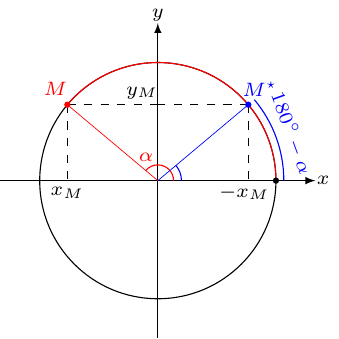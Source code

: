 \documentclass[crop]{standalone}
\usepackage[dvipsnames]{xcolor}
\usepackage{tikz}
\usetikzlibrary{positioning}

\begin{document}
  \begin{tikzpicture}[font=\scriptsize]
    \def\r{1.5}
    \def\t{140}
    \def\ox{2.0}
    \def\oy{2.0}
    
    \def\xm{\r*cos(\t)}
    \def\ym{\r*sin(\t)}

    \draw[-latex,line width=0.25pt]({-\ox},0) -- ({\ox},0);
    \node at ({\ox+0.1},0) {$x$};
    
    \draw[-latex,line width=0.25pt](0,{-\oy}) -- (0,{\oy});
    \node at (0,{\oy+0.1}) {$y$};
    
    \draw (0,0) circle ({\r});

    \draw[dashed] ({\xm},{\ym}) -- ({\xm},0);
    \draw[dashed] ({\xm},{\ym}) -- (0,{\ym});

    \draw[dashed] ({-\xm},{\ym}) -- ({-\xm},0);
    \draw[dashed] ({-\xm},{\ym}) -- (0,{\ym});

    \draw[red] (\r,0) arc (0:\t:\r);
    \draw[red] (0.2,0) arc (0:\t:0.2);
    \node[red] at (-0.15,0.3) {$\alpha$};
    \draw[red,line width=0.25pt] (0,0) -- ({\xm},{\ym});
    \fill[red] ({\xm},{\ym}) circle (0.04);

    \draw[blue] (0.3,0) arc (0:180-\t:0.3);
    \draw[blue] (\r+0.1,0) arc (0:180-\t:\r+0.1);
    % \node[blue] at (0.9,0.12) {$180^{\circ}-\alpha$};
    \node[blue,rotate=-70] at (1.7,0.6) {$180^{\circ}-\alpha$};
    \draw[blue,line width=0.25pt] (0,0) -- ({-\xm},{\ym});
    \fill[blue] ({-\xm},{\ym}) circle (0.04);

    \fill[black] (\r,0) circle (0.04);

    \node at ({\xm},-0.15) {$x_{M}$};
    \node at ({-\xm-0.05},-0.15) {$-x_{M}$};
    \node at (-0.2,{\ym+0.15}) {$y_{M}$};

    \node[red] at ({\xm-0.15},{\ym+0.2}) {$M$};
    \node[blue] at ({-\xm+0.15},{\ym+0.2}) {$M^{\star}$};


  \end{tikzpicture}%
\end{document}